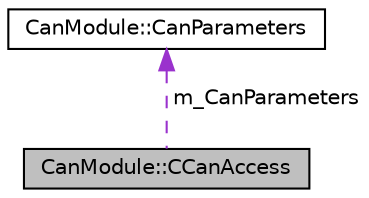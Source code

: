 digraph "CanModule::CCanAccess"
{
 // LATEX_PDF_SIZE
  edge [fontname="Helvetica",fontsize="10",labelfontname="Helvetica",labelfontsize="10"];
  node [fontname="Helvetica",fontsize="10",shape=record];
  Node1 [label="CanModule::CCanAccess",height=0.2,width=0.4,color="black", fillcolor="grey75", style="filled", fontcolor="black",tooltip=" "];
  Node2 -> Node1 [dir="back",color="darkorchid3",fontsize="10",style="dashed",label=" m_CanParameters" ];
  Node2 [label="CanModule::CanParameters",height=0.2,width=0.4,color="black", fillcolor="white", style="filled",URL="$structCanModule_1_1CanParameters.html",tooltip=" "];
}
